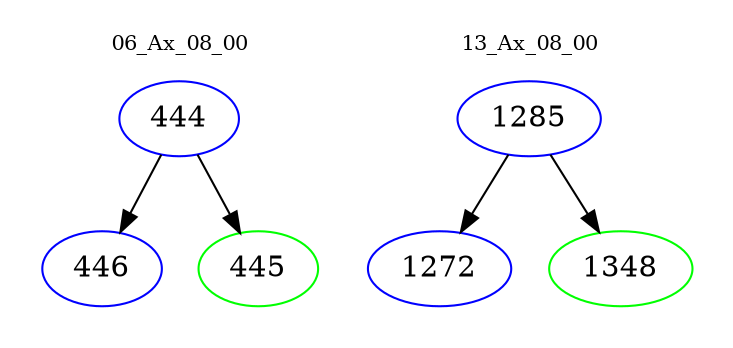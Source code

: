 digraph{
subgraph cluster_0 {
color = white
label = "06_Ax_08_00";
fontsize=10;
T0_444 [label="444", color="blue"]
T0_444 -> T0_446 [color="black"]
T0_446 [label="446", color="blue"]
T0_444 -> T0_445 [color="black"]
T0_445 [label="445", color="green"]
}
subgraph cluster_1 {
color = white
label = "13_Ax_08_00";
fontsize=10;
T1_1285 [label="1285", color="blue"]
T1_1285 -> T1_1272 [color="black"]
T1_1272 [label="1272", color="blue"]
T1_1285 -> T1_1348 [color="black"]
T1_1348 [label="1348", color="green"]
}
}
